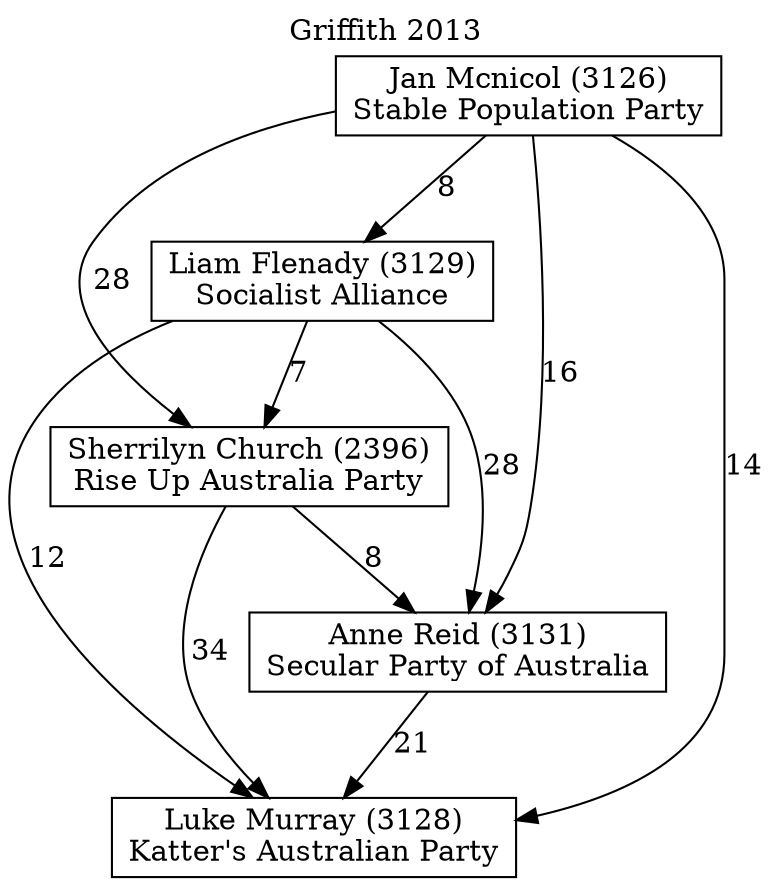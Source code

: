// House preference flow
digraph "Luke Murray (3128)_Griffith_2013" {
	graph [label="Griffith 2013" labelloc=t mclimit=10]
	node [shape=box]
	"Luke Murray (3128)" [label="Luke Murray (3128)
Katter's Australian Party"]
	"Anne Reid (3131)" [label="Anne Reid (3131)
Secular Party of Australia"]
	"Sherrilyn Church (2396)" [label="Sherrilyn Church (2396)
Rise Up Australia Party"]
	"Liam Flenady (3129)" [label="Liam Flenady (3129)
Socialist Alliance"]
	"Jan Mcnicol (3126)" [label="Jan Mcnicol (3126)
Stable Population Party"]
	"Anne Reid (3131)" -> "Luke Murray (3128)" [label=21]
	"Sherrilyn Church (2396)" -> "Anne Reid (3131)" [label=8]
	"Liam Flenady (3129)" -> "Sherrilyn Church (2396)" [label=7]
	"Jan Mcnicol (3126)" -> "Liam Flenady (3129)" [label=8]
	"Sherrilyn Church (2396)" -> "Luke Murray (3128)" [label=34]
	"Liam Flenady (3129)" -> "Luke Murray (3128)" [label=12]
	"Jan Mcnicol (3126)" -> "Luke Murray (3128)" [label=14]
	"Jan Mcnicol (3126)" -> "Sherrilyn Church (2396)" [label=28]
	"Liam Flenady (3129)" -> "Anne Reid (3131)" [label=28]
	"Jan Mcnicol (3126)" -> "Anne Reid (3131)" [label=16]
}
